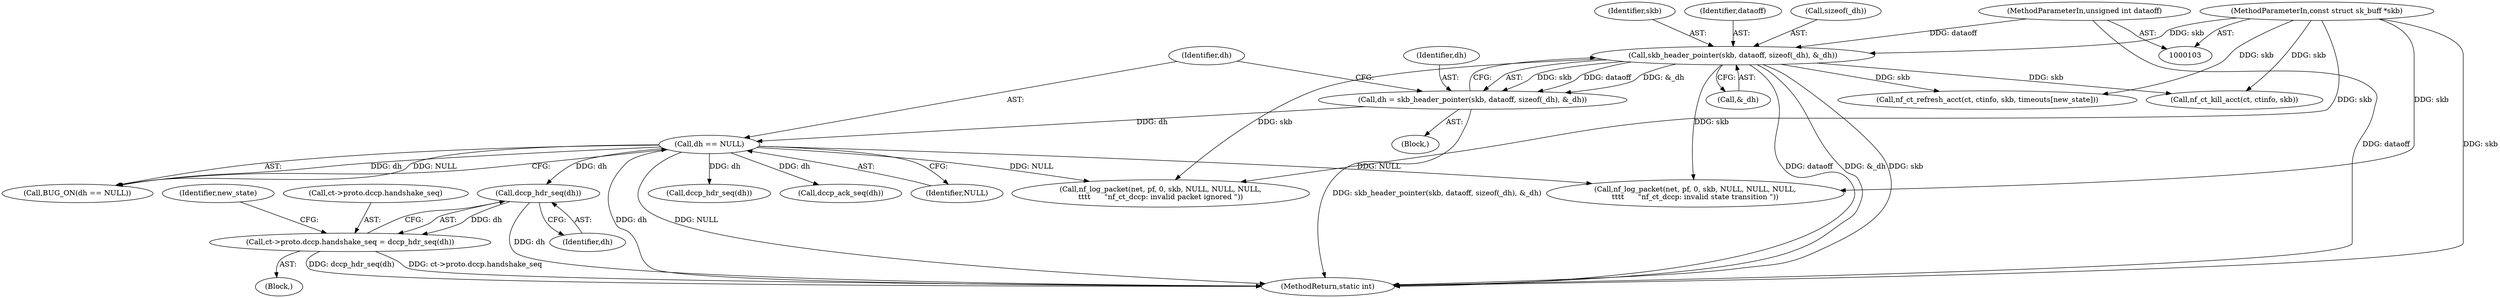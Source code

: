 digraph "0_linux_b22f5126a24b3b2f15448c3f2a254fc10cbc2b92_1@pointer" {
"1000337" [label="(Call,dccp_hdr_seq(dh))"];
"1000138" [label="(Call,dh == NULL)"];
"1000128" [label="(Call,dh = skb_header_pointer(skb, dataoff, sizeof(_dh), &_dh))"];
"1000130" [label="(Call,skb_header_pointer(skb, dataoff, sizeof(_dh), &_dh))"];
"1000105" [label="(MethodParameterIn,const struct sk_buff *skb)"];
"1000106" [label="(MethodParameterIn,unsigned int dataoff)"];
"1000329" [label="(Call,ct->proto.dccp.handshake_seq = dccp_hdr_seq(dh))"];
"1000137" [label="(Call,BUG_ON(dh == NULL))"];
"1000305" [label="(Block,)"];
"1000129" [label="(Identifier,dh)"];
"1000451" [label="(MethodReturn,static int)"];
"1000330" [label="(Call,ct->proto.dccp.handshake_seq)"];
"1000329" [label="(Call,ct->proto.dccp.handshake_seq = dccp_hdr_seq(dh))"];
"1000370" [label="(Call,nf_log_packet(net, pf, 0, skb, NULL, NULL, NULL,\n\t\t\t\t      \"nf_ct_dccp: invalid packet ignored \"))"];
"1000442" [label="(Call,nf_ct_refresh_acct(ct, ctinfo, skb, timeouts[new_state]))"];
"1000340" [label="(Identifier,new_state)"];
"1000139" [label="(Identifier,dh)"];
"1000105" [label="(MethodParameterIn,const struct sk_buff *skb)"];
"1000159" [label="(Call,nf_ct_kill_acct(ct, ctinfo, skb))"];
"1000391" [label="(Call,nf_log_packet(net, pf, 0, skb, NULL, NULL, NULL,\n\t\t\t\t      \"nf_ct_dccp: invalid state transition \"))"];
"1000249" [label="(Call,dccp_hdr_seq(dh))"];
"1000131" [label="(Identifier,skb)"];
"1000132" [label="(Identifier,dataoff)"];
"1000337" [label="(Call,dccp_hdr_seq(dh))"];
"1000106" [label="(MethodParameterIn,unsigned int dataoff)"];
"1000128" [label="(Call,dh = skb_header_pointer(skb, dataoff, sizeof(_dh), &_dh))"];
"1000133" [label="(Call,sizeof(_dh))"];
"1000338" [label="(Identifier,dh)"];
"1000263" [label="(Call,dccp_ack_seq(dh))"];
"1000138" [label="(Call,dh == NULL)"];
"1000111" [label="(Block,)"];
"1000140" [label="(Identifier,NULL)"];
"1000135" [label="(Call,&_dh)"];
"1000130" [label="(Call,skb_header_pointer(skb, dataoff, sizeof(_dh), &_dh))"];
"1000337" -> "1000329"  [label="AST: "];
"1000337" -> "1000338"  [label="CFG: "];
"1000338" -> "1000337"  [label="AST: "];
"1000329" -> "1000337"  [label="CFG: "];
"1000337" -> "1000451"  [label="DDG: dh"];
"1000337" -> "1000329"  [label="DDG: dh"];
"1000138" -> "1000337"  [label="DDG: dh"];
"1000138" -> "1000137"  [label="AST: "];
"1000138" -> "1000140"  [label="CFG: "];
"1000139" -> "1000138"  [label="AST: "];
"1000140" -> "1000138"  [label="AST: "];
"1000137" -> "1000138"  [label="CFG: "];
"1000138" -> "1000451"  [label="DDG: dh"];
"1000138" -> "1000451"  [label="DDG: NULL"];
"1000138" -> "1000137"  [label="DDG: dh"];
"1000138" -> "1000137"  [label="DDG: NULL"];
"1000128" -> "1000138"  [label="DDG: dh"];
"1000138" -> "1000249"  [label="DDG: dh"];
"1000138" -> "1000263"  [label="DDG: dh"];
"1000138" -> "1000370"  [label="DDG: NULL"];
"1000138" -> "1000391"  [label="DDG: NULL"];
"1000128" -> "1000111"  [label="AST: "];
"1000128" -> "1000130"  [label="CFG: "];
"1000129" -> "1000128"  [label="AST: "];
"1000130" -> "1000128"  [label="AST: "];
"1000139" -> "1000128"  [label="CFG: "];
"1000128" -> "1000451"  [label="DDG: skb_header_pointer(skb, dataoff, sizeof(_dh), &_dh)"];
"1000130" -> "1000128"  [label="DDG: skb"];
"1000130" -> "1000128"  [label="DDG: dataoff"];
"1000130" -> "1000128"  [label="DDG: &_dh"];
"1000130" -> "1000135"  [label="CFG: "];
"1000131" -> "1000130"  [label="AST: "];
"1000132" -> "1000130"  [label="AST: "];
"1000133" -> "1000130"  [label="AST: "];
"1000135" -> "1000130"  [label="AST: "];
"1000130" -> "1000451"  [label="DDG: dataoff"];
"1000130" -> "1000451"  [label="DDG: &_dh"];
"1000130" -> "1000451"  [label="DDG: skb"];
"1000105" -> "1000130"  [label="DDG: skb"];
"1000106" -> "1000130"  [label="DDG: dataoff"];
"1000130" -> "1000159"  [label="DDG: skb"];
"1000130" -> "1000370"  [label="DDG: skb"];
"1000130" -> "1000391"  [label="DDG: skb"];
"1000130" -> "1000442"  [label="DDG: skb"];
"1000105" -> "1000103"  [label="AST: "];
"1000105" -> "1000451"  [label="DDG: skb"];
"1000105" -> "1000159"  [label="DDG: skb"];
"1000105" -> "1000370"  [label="DDG: skb"];
"1000105" -> "1000391"  [label="DDG: skb"];
"1000105" -> "1000442"  [label="DDG: skb"];
"1000106" -> "1000103"  [label="AST: "];
"1000106" -> "1000451"  [label="DDG: dataoff"];
"1000329" -> "1000305"  [label="AST: "];
"1000330" -> "1000329"  [label="AST: "];
"1000340" -> "1000329"  [label="CFG: "];
"1000329" -> "1000451"  [label="DDG: ct->proto.dccp.handshake_seq"];
"1000329" -> "1000451"  [label="DDG: dccp_hdr_seq(dh)"];
}
